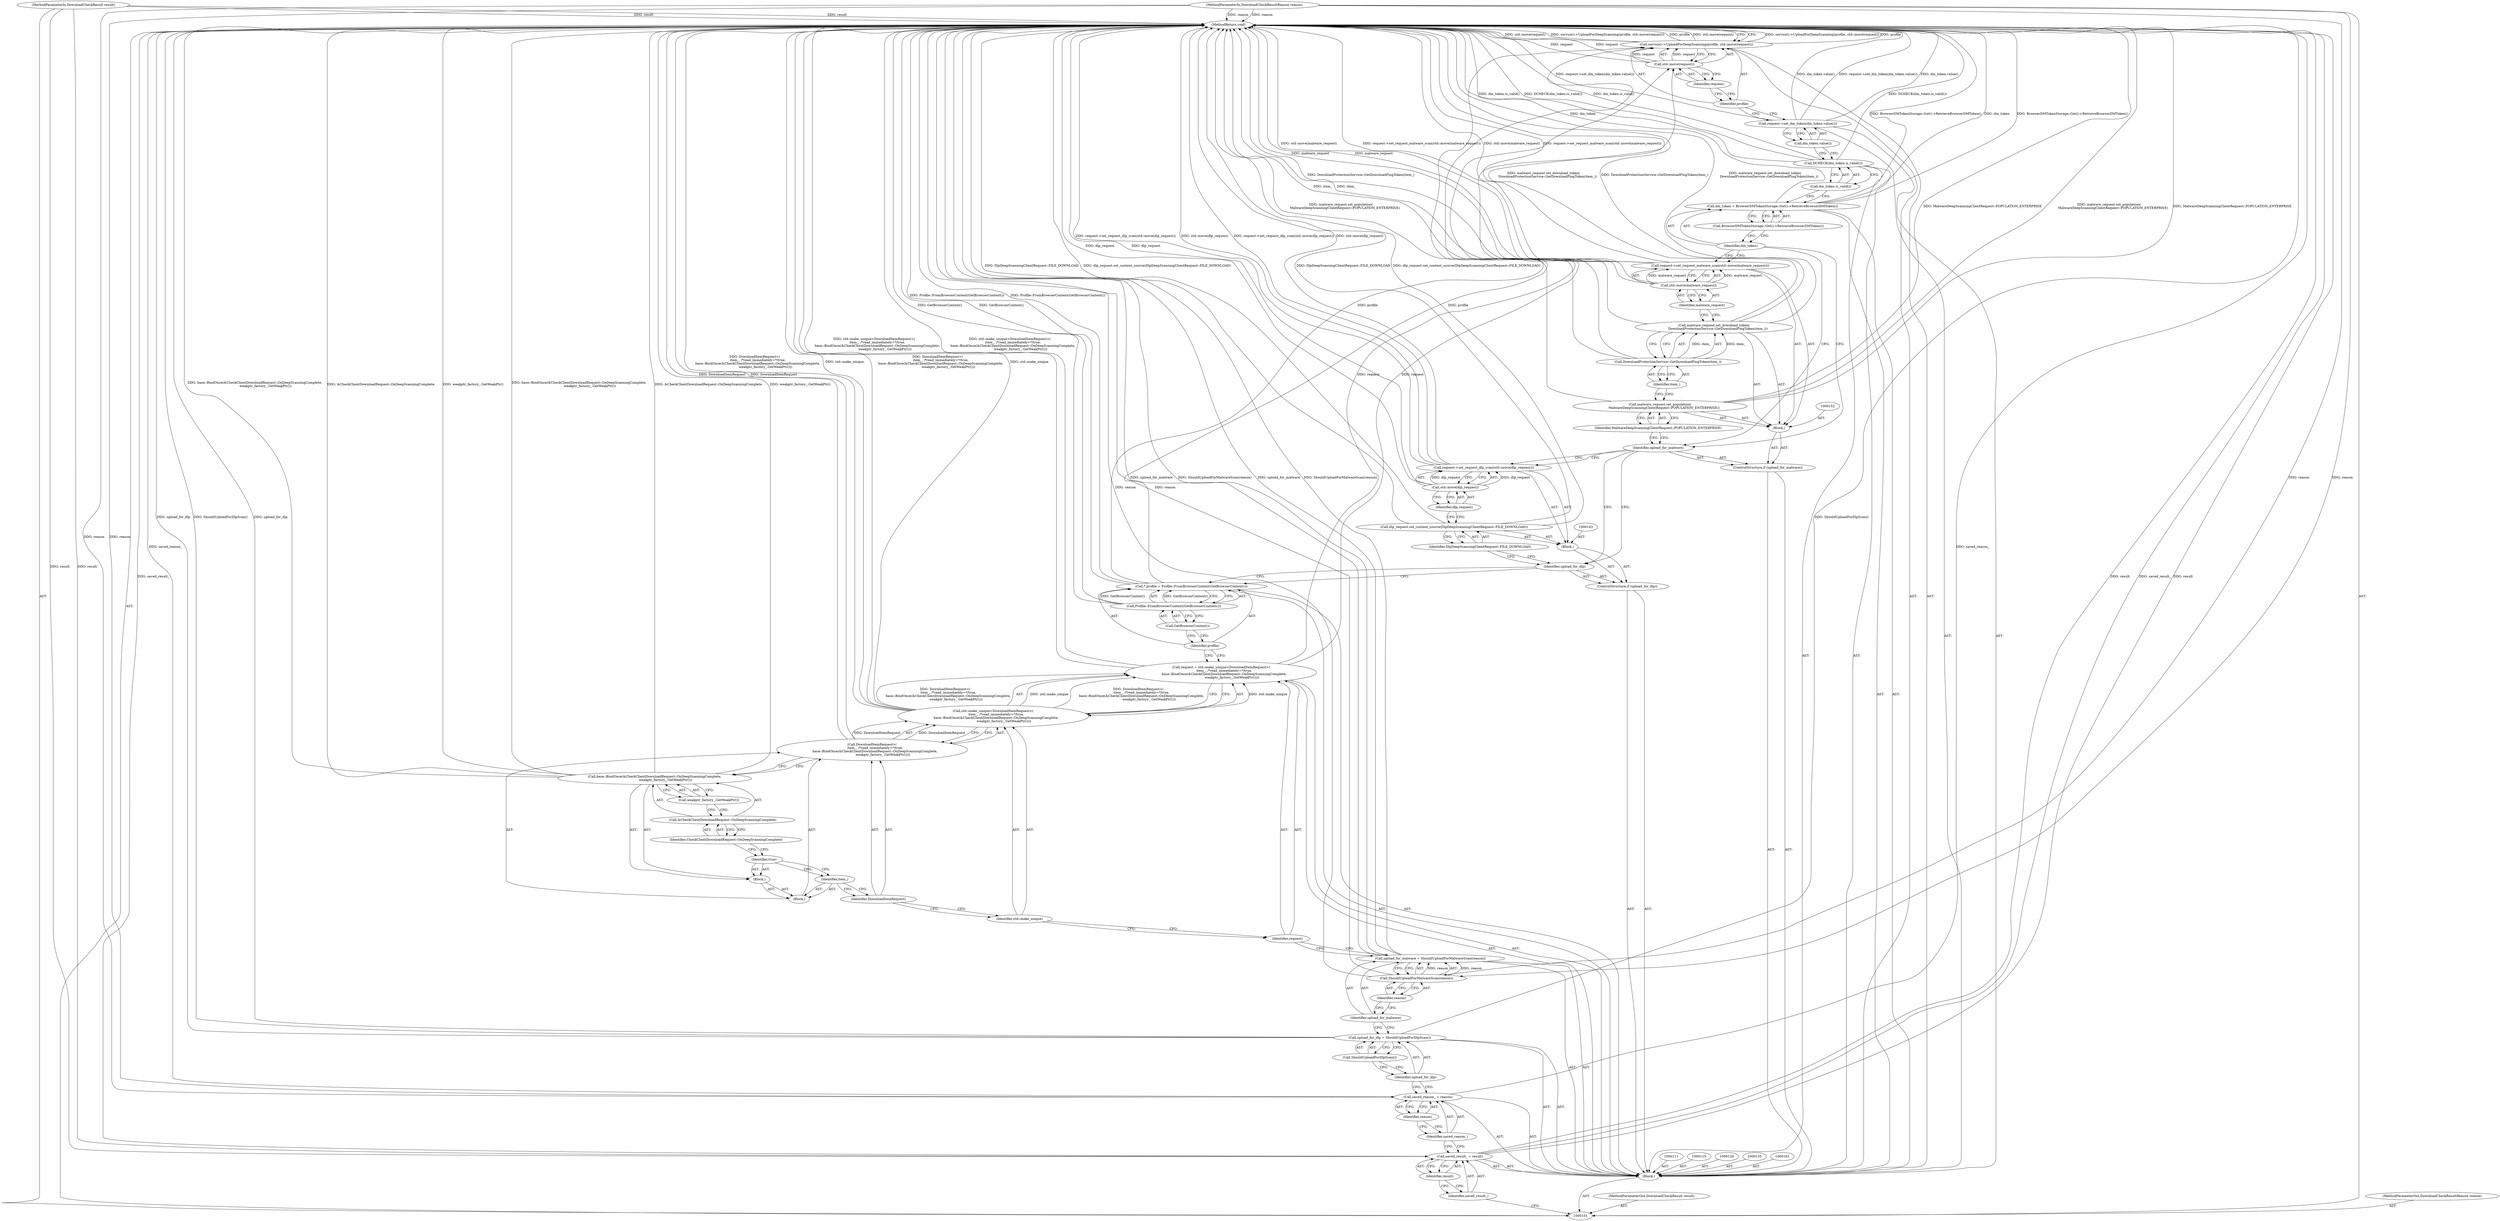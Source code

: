 digraph "0_Chrome_507241119f279c31766bd41c33d6ffb6851e2d7e_4" {
"1000173" [label="(MethodReturn,void)"];
"1000129" [label="(Block,)"];
"1000130" [label="(Identifier,true)"];
"1000127" [label="(Block,)"];
"1000128" [label="(Identifier,item_)"];
"1000132" [label="(Call,&CheckClientDownloadRequest::OnDeepScanningComplete)"];
"1000133" [label="(Identifier,CheckClientDownloadRequest::OnDeepScanningComplete)"];
"1000131" [label="(Call,base::BindOnce(&CheckClientDownloadRequest::OnDeepScanningComplete,\n                     weakptr_factory_.GetWeakPtr()))"];
"1000134" [label="(Call,weakptr_factory_.GetWeakPtr())"];
"1000137" [label="(Identifier,profile)"];
"1000138" [label="(Call,Profile::FromBrowserContext(GetBrowserContext()))"];
"1000139" [label="(Call,GetBrowserContext())"];
"1000136" [label="(Call,* profile = Profile::FromBrowserContext(GetBrowserContext()))"];
"1000140" [label="(ControlStructure,if (upload_for_dlp))"];
"1000141" [label="(Identifier,upload_for_dlp)"];
"1000142" [label="(Block,)"];
"1000145" [label="(Identifier,DlpDeepScanningClientRequest::FILE_DOWNLOAD)"];
"1000144" [label="(Call,dlp_request.set_content_source(DlpDeepScanningClientRequest::FILE_DOWNLOAD))"];
"1000147" [label="(Call,std::move(dlp_request))"];
"1000146" [label="(Call,request->set_request_dlp_scan(std::move(dlp_request)))"];
"1000148" [label="(Identifier,dlp_request)"];
"1000102" [label="(MethodParameterIn,DownloadCheckResult result)"];
"1000275" [label="(MethodParameterOut,DownloadCheckResult result)"];
"1000149" [label="(ControlStructure,if (upload_for_malware))"];
"1000150" [label="(Identifier,upload_for_malware)"];
"1000151" [label="(Block,)"];
"1000153" [label="(Call,malware_request.set_population(\n        MalwareDeepScanningClientRequest::POPULATION_ENTERPRISE))"];
"1000154" [label="(Identifier,MalwareDeepScanningClientRequest::POPULATION_ENTERPRISE)"];
"1000155" [label="(Call,malware_request.set_download_token(\n        DownloadProtectionService::GetDownloadPingToken(item_)))"];
"1000157" [label="(Identifier,item_)"];
"1000156" [label="(Call,DownloadProtectionService::GetDownloadPingToken(item_))"];
"1000159" [label="(Call,std::move(malware_request))"];
"1000160" [label="(Identifier,malware_request)"];
"1000158" [label="(Call,request->set_request_malware_scan(std::move(malware_request)))"];
"1000104" [label="(Block,)"];
"1000103" [label="(MethodParameterIn,DownloadCheckResultReason reason)"];
"1000276" [label="(MethodParameterOut,DownloadCheckResultReason reason)"];
"1000164" [label="(Call,BrowserDMTokenStorage::Get()->RetrieveBrowserDMToken())"];
"1000162" [label="(Call,dm_token = BrowserDMTokenStorage::Get()->RetrieveBrowserDMToken())"];
"1000163" [label="(Identifier,dm_token)"];
"1000165" [label="(Call,DCHECK(dm_token.is_valid()))"];
"1000166" [label="(Call,dm_token.is_valid())"];
"1000167" [label="(Call,request->set_dm_token(dm_token.value()))"];
"1000168" [label="(Call,dm_token.value())"];
"1000169" [label="(Call,service()->UploadForDeepScanning(profile, std::move(request)))"];
"1000170" [label="(Identifier,profile)"];
"1000171" [label="(Call,std::move(request))"];
"1000172" [label="(Identifier,request)"];
"1000107" [label="(Identifier,result)"];
"1000105" [label="(Call,saved_result_ = result)"];
"1000106" [label="(Identifier,saved_result_)"];
"1000110" [label="(Identifier,reason)"];
"1000108" [label="(Call,saved_reason_ = reason)"];
"1000109" [label="(Identifier,saved_reason_)"];
"1000114" [label="(Call,ShouldUploadForDlpScan())"];
"1000112" [label="(Call,upload_for_dlp = ShouldUploadForDlpScan())"];
"1000113" [label="(Identifier,upload_for_dlp)"];
"1000118" [label="(Call,ShouldUploadForMalwareScan(reason))"];
"1000119" [label="(Identifier,reason)"];
"1000116" [label="(Call,upload_for_malware = ShouldUploadForMalwareScan(reason))"];
"1000117" [label="(Identifier,upload_for_malware)"];
"1000123" [label="(Call,std::make_unique<DownloadItemRequest>(\n      item_, /*read_immediately=*/true,\n      base::BindOnce(&CheckClientDownloadRequest::OnDeepScanningComplete,\n                     weakptr_factory_.GetWeakPtr())))"];
"1000124" [label="(Identifier,std::make_unique)"];
"1000125" [label="(Call,DownloadItemRequest>(\n      item_, /*read_immediately=*/true,\n      base::BindOnce(&CheckClientDownloadRequest::OnDeepScanningComplete,\n                     weakptr_factory_.GetWeakPtr())))"];
"1000126" [label="(Identifier,DownloadItemRequest)"];
"1000121" [label="(Call,request = std::make_unique<DownloadItemRequest>(\n      item_, /*read_immediately=*/true,\n      base::BindOnce(&CheckClientDownloadRequest::OnDeepScanningComplete,\n                     weakptr_factory_.GetWeakPtr())))"];
"1000122" [label="(Identifier,request)"];
"1000173" -> "1000101"  [label="AST: "];
"1000173" -> "1000169"  [label="CFG: "];
"1000171" -> "1000173"  [label="DDG: request"];
"1000123" -> "1000173"  [label="DDG: DownloadItemRequest>(\n      item_, /*read_immediately=*/true,\n      base::BindOnce(&CheckClientDownloadRequest::OnDeepScanningComplete,\n                     weakptr_factory_.GetWeakPtr()))"];
"1000123" -> "1000173"  [label="DDG: std::make_unique"];
"1000105" -> "1000173"  [label="DDG: result"];
"1000105" -> "1000173"  [label="DDG: saved_result_"];
"1000169" -> "1000173"  [label="DDG: service()->UploadForDeepScanning(profile, std::move(request))"];
"1000169" -> "1000173"  [label="DDG: profile"];
"1000169" -> "1000173"  [label="DDG: std::move(request)"];
"1000156" -> "1000173"  [label="DDG: item_"];
"1000165" -> "1000173"  [label="DDG: dm_token.is_valid()"];
"1000165" -> "1000173"  [label="DDG: DCHECK(dm_token.is_valid())"];
"1000147" -> "1000173"  [label="DDG: dlp_request"];
"1000153" -> "1000173"  [label="DDG: malware_request.set_population(\n        MalwareDeepScanningClientRequest::POPULATION_ENTERPRISE)"];
"1000153" -> "1000173"  [label="DDG: MalwareDeepScanningClientRequest::POPULATION_ENTERPRISE"];
"1000116" -> "1000173"  [label="DDG: ShouldUploadForMalwareScan(reason)"];
"1000116" -> "1000173"  [label="DDG: upload_for_malware"];
"1000112" -> "1000173"  [label="DDG: upload_for_dlp"];
"1000112" -> "1000173"  [label="DDG: ShouldUploadForDlpScan()"];
"1000118" -> "1000173"  [label="DDG: reason"];
"1000158" -> "1000173"  [label="DDG: std::move(malware_request)"];
"1000158" -> "1000173"  [label="DDG: request->set_request_malware_scan(std::move(malware_request))"];
"1000167" -> "1000173"  [label="DDG: dm_token.value()"];
"1000167" -> "1000173"  [label="DDG: request->set_dm_token(dm_token.value())"];
"1000162" -> "1000173"  [label="DDG: BrowserDMTokenStorage::Get()->RetrieveBrowserDMToken()"];
"1000162" -> "1000173"  [label="DDG: dm_token"];
"1000125" -> "1000173"  [label="DDG: DownloadItemRequest"];
"1000159" -> "1000173"  [label="DDG: malware_request"];
"1000121" -> "1000173"  [label="DDG: std::make_unique<DownloadItemRequest>(\n      item_, /*read_immediately=*/true,\n      base::BindOnce(&CheckClientDownloadRequest::OnDeepScanningComplete,\n                     weakptr_factory_.GetWeakPtr()))"];
"1000131" -> "1000173"  [label="DDG: &CheckClientDownloadRequest::OnDeepScanningComplete"];
"1000131" -> "1000173"  [label="DDG: weakptr_factory_.GetWeakPtr()"];
"1000131" -> "1000173"  [label="DDG: base::BindOnce(&CheckClientDownloadRequest::OnDeepScanningComplete,\n                     weakptr_factory_.GetWeakPtr())"];
"1000138" -> "1000173"  [label="DDG: GetBrowserContext()"];
"1000155" -> "1000173"  [label="DDG: malware_request.set_download_token(\n        DownloadProtectionService::GetDownloadPingToken(item_))"];
"1000155" -> "1000173"  [label="DDG: DownloadProtectionService::GetDownloadPingToken(item_)"];
"1000144" -> "1000173"  [label="DDG: dlp_request.set_content_source(DlpDeepScanningClientRequest::FILE_DOWNLOAD)"];
"1000144" -> "1000173"  [label="DDG: DlpDeepScanningClientRequest::FILE_DOWNLOAD"];
"1000103" -> "1000173"  [label="DDG: reason"];
"1000102" -> "1000173"  [label="DDG: result"];
"1000136" -> "1000173"  [label="DDG: Profile::FromBrowserContext(GetBrowserContext())"];
"1000146" -> "1000173"  [label="DDG: request->set_request_dlp_scan(std::move(dlp_request))"];
"1000146" -> "1000173"  [label="DDG: std::move(dlp_request)"];
"1000108" -> "1000173"  [label="DDG: saved_reason_"];
"1000129" -> "1000127"  [label="AST: "];
"1000130" -> "1000129"  [label="AST: "];
"1000131" -> "1000129"  [label="AST: "];
"1000130" -> "1000129"  [label="AST: "];
"1000130" -> "1000128"  [label="CFG: "];
"1000133" -> "1000130"  [label="CFG: "];
"1000127" -> "1000125"  [label="AST: "];
"1000128" -> "1000127"  [label="AST: "];
"1000129" -> "1000127"  [label="AST: "];
"1000128" -> "1000127"  [label="AST: "];
"1000128" -> "1000126"  [label="CFG: "];
"1000130" -> "1000128"  [label="CFG: "];
"1000132" -> "1000131"  [label="AST: "];
"1000132" -> "1000133"  [label="CFG: "];
"1000133" -> "1000132"  [label="AST: "];
"1000134" -> "1000132"  [label="CFG: "];
"1000133" -> "1000132"  [label="AST: "];
"1000133" -> "1000130"  [label="CFG: "];
"1000132" -> "1000133"  [label="CFG: "];
"1000131" -> "1000129"  [label="AST: "];
"1000131" -> "1000134"  [label="CFG: "];
"1000132" -> "1000131"  [label="AST: "];
"1000134" -> "1000131"  [label="AST: "];
"1000125" -> "1000131"  [label="CFG: "];
"1000131" -> "1000173"  [label="DDG: &CheckClientDownloadRequest::OnDeepScanningComplete"];
"1000131" -> "1000173"  [label="DDG: weakptr_factory_.GetWeakPtr()"];
"1000131" -> "1000173"  [label="DDG: base::BindOnce(&CheckClientDownloadRequest::OnDeepScanningComplete,\n                     weakptr_factory_.GetWeakPtr())"];
"1000134" -> "1000131"  [label="AST: "];
"1000134" -> "1000132"  [label="CFG: "];
"1000131" -> "1000134"  [label="CFG: "];
"1000137" -> "1000136"  [label="AST: "];
"1000137" -> "1000121"  [label="CFG: "];
"1000139" -> "1000137"  [label="CFG: "];
"1000138" -> "1000136"  [label="AST: "];
"1000138" -> "1000139"  [label="CFG: "];
"1000139" -> "1000138"  [label="AST: "];
"1000136" -> "1000138"  [label="CFG: "];
"1000138" -> "1000173"  [label="DDG: GetBrowserContext()"];
"1000138" -> "1000136"  [label="DDG: GetBrowserContext()"];
"1000139" -> "1000138"  [label="AST: "];
"1000139" -> "1000137"  [label="CFG: "];
"1000138" -> "1000139"  [label="CFG: "];
"1000136" -> "1000104"  [label="AST: "];
"1000136" -> "1000138"  [label="CFG: "];
"1000137" -> "1000136"  [label="AST: "];
"1000138" -> "1000136"  [label="AST: "];
"1000141" -> "1000136"  [label="CFG: "];
"1000136" -> "1000173"  [label="DDG: Profile::FromBrowserContext(GetBrowserContext())"];
"1000138" -> "1000136"  [label="DDG: GetBrowserContext()"];
"1000136" -> "1000169"  [label="DDG: profile"];
"1000140" -> "1000104"  [label="AST: "];
"1000141" -> "1000140"  [label="AST: "];
"1000142" -> "1000140"  [label="AST: "];
"1000141" -> "1000140"  [label="AST: "];
"1000141" -> "1000136"  [label="CFG: "];
"1000145" -> "1000141"  [label="CFG: "];
"1000150" -> "1000141"  [label="CFG: "];
"1000142" -> "1000140"  [label="AST: "];
"1000143" -> "1000142"  [label="AST: "];
"1000144" -> "1000142"  [label="AST: "];
"1000146" -> "1000142"  [label="AST: "];
"1000145" -> "1000144"  [label="AST: "];
"1000145" -> "1000141"  [label="CFG: "];
"1000144" -> "1000145"  [label="CFG: "];
"1000144" -> "1000142"  [label="AST: "];
"1000144" -> "1000145"  [label="CFG: "];
"1000145" -> "1000144"  [label="AST: "];
"1000148" -> "1000144"  [label="CFG: "];
"1000144" -> "1000173"  [label="DDG: dlp_request.set_content_source(DlpDeepScanningClientRequest::FILE_DOWNLOAD)"];
"1000144" -> "1000173"  [label="DDG: DlpDeepScanningClientRequest::FILE_DOWNLOAD"];
"1000147" -> "1000146"  [label="AST: "];
"1000147" -> "1000148"  [label="CFG: "];
"1000148" -> "1000147"  [label="AST: "];
"1000146" -> "1000147"  [label="CFG: "];
"1000147" -> "1000173"  [label="DDG: dlp_request"];
"1000147" -> "1000146"  [label="DDG: dlp_request"];
"1000146" -> "1000142"  [label="AST: "];
"1000146" -> "1000147"  [label="CFG: "];
"1000147" -> "1000146"  [label="AST: "];
"1000150" -> "1000146"  [label="CFG: "];
"1000146" -> "1000173"  [label="DDG: request->set_request_dlp_scan(std::move(dlp_request))"];
"1000146" -> "1000173"  [label="DDG: std::move(dlp_request)"];
"1000147" -> "1000146"  [label="DDG: dlp_request"];
"1000148" -> "1000147"  [label="AST: "];
"1000148" -> "1000144"  [label="CFG: "];
"1000147" -> "1000148"  [label="CFG: "];
"1000102" -> "1000101"  [label="AST: "];
"1000102" -> "1000173"  [label="DDG: result"];
"1000102" -> "1000105"  [label="DDG: result"];
"1000275" -> "1000101"  [label="AST: "];
"1000149" -> "1000104"  [label="AST: "];
"1000150" -> "1000149"  [label="AST: "];
"1000151" -> "1000149"  [label="AST: "];
"1000150" -> "1000149"  [label="AST: "];
"1000150" -> "1000146"  [label="CFG: "];
"1000150" -> "1000141"  [label="CFG: "];
"1000154" -> "1000150"  [label="CFG: "];
"1000163" -> "1000150"  [label="CFG: "];
"1000151" -> "1000149"  [label="AST: "];
"1000152" -> "1000151"  [label="AST: "];
"1000153" -> "1000151"  [label="AST: "];
"1000155" -> "1000151"  [label="AST: "];
"1000158" -> "1000151"  [label="AST: "];
"1000153" -> "1000151"  [label="AST: "];
"1000153" -> "1000154"  [label="CFG: "];
"1000154" -> "1000153"  [label="AST: "];
"1000157" -> "1000153"  [label="CFG: "];
"1000153" -> "1000173"  [label="DDG: malware_request.set_population(\n        MalwareDeepScanningClientRequest::POPULATION_ENTERPRISE)"];
"1000153" -> "1000173"  [label="DDG: MalwareDeepScanningClientRequest::POPULATION_ENTERPRISE"];
"1000154" -> "1000153"  [label="AST: "];
"1000154" -> "1000150"  [label="CFG: "];
"1000153" -> "1000154"  [label="CFG: "];
"1000155" -> "1000151"  [label="AST: "];
"1000155" -> "1000156"  [label="CFG: "];
"1000156" -> "1000155"  [label="AST: "];
"1000160" -> "1000155"  [label="CFG: "];
"1000155" -> "1000173"  [label="DDG: malware_request.set_download_token(\n        DownloadProtectionService::GetDownloadPingToken(item_))"];
"1000155" -> "1000173"  [label="DDG: DownloadProtectionService::GetDownloadPingToken(item_)"];
"1000156" -> "1000155"  [label="DDG: item_"];
"1000157" -> "1000156"  [label="AST: "];
"1000157" -> "1000153"  [label="CFG: "];
"1000156" -> "1000157"  [label="CFG: "];
"1000156" -> "1000155"  [label="AST: "];
"1000156" -> "1000157"  [label="CFG: "];
"1000157" -> "1000156"  [label="AST: "];
"1000155" -> "1000156"  [label="CFG: "];
"1000156" -> "1000173"  [label="DDG: item_"];
"1000156" -> "1000155"  [label="DDG: item_"];
"1000159" -> "1000158"  [label="AST: "];
"1000159" -> "1000160"  [label="CFG: "];
"1000160" -> "1000159"  [label="AST: "];
"1000158" -> "1000159"  [label="CFG: "];
"1000159" -> "1000173"  [label="DDG: malware_request"];
"1000159" -> "1000158"  [label="DDG: malware_request"];
"1000160" -> "1000159"  [label="AST: "];
"1000160" -> "1000155"  [label="CFG: "];
"1000159" -> "1000160"  [label="CFG: "];
"1000158" -> "1000151"  [label="AST: "];
"1000158" -> "1000159"  [label="CFG: "];
"1000159" -> "1000158"  [label="AST: "];
"1000163" -> "1000158"  [label="CFG: "];
"1000158" -> "1000173"  [label="DDG: std::move(malware_request)"];
"1000158" -> "1000173"  [label="DDG: request->set_request_malware_scan(std::move(malware_request))"];
"1000159" -> "1000158"  [label="DDG: malware_request"];
"1000104" -> "1000101"  [label="AST: "];
"1000105" -> "1000104"  [label="AST: "];
"1000108" -> "1000104"  [label="AST: "];
"1000111" -> "1000104"  [label="AST: "];
"1000112" -> "1000104"  [label="AST: "];
"1000115" -> "1000104"  [label="AST: "];
"1000116" -> "1000104"  [label="AST: "];
"1000120" -> "1000104"  [label="AST: "];
"1000121" -> "1000104"  [label="AST: "];
"1000135" -> "1000104"  [label="AST: "];
"1000136" -> "1000104"  [label="AST: "];
"1000140" -> "1000104"  [label="AST: "];
"1000149" -> "1000104"  [label="AST: "];
"1000161" -> "1000104"  [label="AST: "];
"1000162" -> "1000104"  [label="AST: "];
"1000165" -> "1000104"  [label="AST: "];
"1000167" -> "1000104"  [label="AST: "];
"1000169" -> "1000104"  [label="AST: "];
"1000103" -> "1000101"  [label="AST: "];
"1000103" -> "1000173"  [label="DDG: reason"];
"1000103" -> "1000108"  [label="DDG: reason"];
"1000103" -> "1000118"  [label="DDG: reason"];
"1000276" -> "1000101"  [label="AST: "];
"1000164" -> "1000162"  [label="AST: "];
"1000164" -> "1000163"  [label="CFG: "];
"1000162" -> "1000164"  [label="CFG: "];
"1000162" -> "1000104"  [label="AST: "];
"1000162" -> "1000164"  [label="CFG: "];
"1000163" -> "1000162"  [label="AST: "];
"1000164" -> "1000162"  [label="AST: "];
"1000166" -> "1000162"  [label="CFG: "];
"1000162" -> "1000173"  [label="DDG: BrowserDMTokenStorage::Get()->RetrieveBrowserDMToken()"];
"1000162" -> "1000173"  [label="DDG: dm_token"];
"1000163" -> "1000162"  [label="AST: "];
"1000163" -> "1000158"  [label="CFG: "];
"1000163" -> "1000150"  [label="CFG: "];
"1000164" -> "1000163"  [label="CFG: "];
"1000165" -> "1000104"  [label="AST: "];
"1000165" -> "1000166"  [label="CFG: "];
"1000166" -> "1000165"  [label="AST: "];
"1000168" -> "1000165"  [label="CFG: "];
"1000165" -> "1000173"  [label="DDG: dm_token.is_valid()"];
"1000165" -> "1000173"  [label="DDG: DCHECK(dm_token.is_valid())"];
"1000166" -> "1000165"  [label="AST: "];
"1000166" -> "1000162"  [label="CFG: "];
"1000165" -> "1000166"  [label="CFG: "];
"1000167" -> "1000104"  [label="AST: "];
"1000167" -> "1000168"  [label="CFG: "];
"1000168" -> "1000167"  [label="AST: "];
"1000170" -> "1000167"  [label="CFG: "];
"1000167" -> "1000173"  [label="DDG: dm_token.value()"];
"1000167" -> "1000173"  [label="DDG: request->set_dm_token(dm_token.value())"];
"1000168" -> "1000167"  [label="AST: "];
"1000168" -> "1000165"  [label="CFG: "];
"1000167" -> "1000168"  [label="CFG: "];
"1000169" -> "1000104"  [label="AST: "];
"1000169" -> "1000171"  [label="CFG: "];
"1000170" -> "1000169"  [label="AST: "];
"1000171" -> "1000169"  [label="AST: "];
"1000173" -> "1000169"  [label="CFG: "];
"1000169" -> "1000173"  [label="DDG: service()->UploadForDeepScanning(profile, std::move(request))"];
"1000169" -> "1000173"  [label="DDG: profile"];
"1000169" -> "1000173"  [label="DDG: std::move(request)"];
"1000136" -> "1000169"  [label="DDG: profile"];
"1000171" -> "1000169"  [label="DDG: request"];
"1000170" -> "1000169"  [label="AST: "];
"1000170" -> "1000167"  [label="CFG: "];
"1000172" -> "1000170"  [label="CFG: "];
"1000171" -> "1000169"  [label="AST: "];
"1000171" -> "1000172"  [label="CFG: "];
"1000172" -> "1000171"  [label="AST: "];
"1000169" -> "1000171"  [label="CFG: "];
"1000171" -> "1000173"  [label="DDG: request"];
"1000171" -> "1000169"  [label="DDG: request"];
"1000121" -> "1000171"  [label="DDG: request"];
"1000172" -> "1000171"  [label="AST: "];
"1000172" -> "1000170"  [label="CFG: "];
"1000171" -> "1000172"  [label="CFG: "];
"1000107" -> "1000105"  [label="AST: "];
"1000107" -> "1000106"  [label="CFG: "];
"1000105" -> "1000107"  [label="CFG: "];
"1000105" -> "1000104"  [label="AST: "];
"1000105" -> "1000107"  [label="CFG: "];
"1000106" -> "1000105"  [label="AST: "];
"1000107" -> "1000105"  [label="AST: "];
"1000109" -> "1000105"  [label="CFG: "];
"1000105" -> "1000173"  [label="DDG: result"];
"1000105" -> "1000173"  [label="DDG: saved_result_"];
"1000102" -> "1000105"  [label="DDG: result"];
"1000106" -> "1000105"  [label="AST: "];
"1000106" -> "1000101"  [label="CFG: "];
"1000107" -> "1000106"  [label="CFG: "];
"1000110" -> "1000108"  [label="AST: "];
"1000110" -> "1000109"  [label="CFG: "];
"1000108" -> "1000110"  [label="CFG: "];
"1000108" -> "1000104"  [label="AST: "];
"1000108" -> "1000110"  [label="CFG: "];
"1000109" -> "1000108"  [label="AST: "];
"1000110" -> "1000108"  [label="AST: "];
"1000113" -> "1000108"  [label="CFG: "];
"1000108" -> "1000173"  [label="DDG: saved_reason_"];
"1000103" -> "1000108"  [label="DDG: reason"];
"1000109" -> "1000108"  [label="AST: "];
"1000109" -> "1000105"  [label="CFG: "];
"1000110" -> "1000109"  [label="CFG: "];
"1000114" -> "1000112"  [label="AST: "];
"1000114" -> "1000113"  [label="CFG: "];
"1000112" -> "1000114"  [label="CFG: "];
"1000112" -> "1000104"  [label="AST: "];
"1000112" -> "1000114"  [label="CFG: "];
"1000113" -> "1000112"  [label="AST: "];
"1000114" -> "1000112"  [label="AST: "];
"1000117" -> "1000112"  [label="CFG: "];
"1000112" -> "1000173"  [label="DDG: upload_for_dlp"];
"1000112" -> "1000173"  [label="DDG: ShouldUploadForDlpScan()"];
"1000113" -> "1000112"  [label="AST: "];
"1000113" -> "1000108"  [label="CFG: "];
"1000114" -> "1000113"  [label="CFG: "];
"1000118" -> "1000116"  [label="AST: "];
"1000118" -> "1000119"  [label="CFG: "];
"1000119" -> "1000118"  [label="AST: "];
"1000116" -> "1000118"  [label="CFG: "];
"1000118" -> "1000173"  [label="DDG: reason"];
"1000118" -> "1000116"  [label="DDG: reason"];
"1000103" -> "1000118"  [label="DDG: reason"];
"1000119" -> "1000118"  [label="AST: "];
"1000119" -> "1000117"  [label="CFG: "];
"1000118" -> "1000119"  [label="CFG: "];
"1000116" -> "1000104"  [label="AST: "];
"1000116" -> "1000118"  [label="CFG: "];
"1000117" -> "1000116"  [label="AST: "];
"1000118" -> "1000116"  [label="AST: "];
"1000122" -> "1000116"  [label="CFG: "];
"1000116" -> "1000173"  [label="DDG: ShouldUploadForMalwareScan(reason)"];
"1000116" -> "1000173"  [label="DDG: upload_for_malware"];
"1000118" -> "1000116"  [label="DDG: reason"];
"1000117" -> "1000116"  [label="AST: "];
"1000117" -> "1000112"  [label="CFG: "];
"1000119" -> "1000117"  [label="CFG: "];
"1000123" -> "1000121"  [label="AST: "];
"1000123" -> "1000125"  [label="CFG: "];
"1000124" -> "1000123"  [label="AST: "];
"1000125" -> "1000123"  [label="AST: "];
"1000121" -> "1000123"  [label="CFG: "];
"1000123" -> "1000173"  [label="DDG: DownloadItemRequest>(\n      item_, /*read_immediately=*/true,\n      base::BindOnce(&CheckClientDownloadRequest::OnDeepScanningComplete,\n                     weakptr_factory_.GetWeakPtr()))"];
"1000123" -> "1000173"  [label="DDG: std::make_unique"];
"1000123" -> "1000121"  [label="DDG: std::make_unique"];
"1000123" -> "1000121"  [label="DDG: DownloadItemRequest>(\n      item_, /*read_immediately=*/true,\n      base::BindOnce(&CheckClientDownloadRequest::OnDeepScanningComplete,\n                     weakptr_factory_.GetWeakPtr()))"];
"1000125" -> "1000123"  [label="DDG: DownloadItemRequest"];
"1000124" -> "1000123"  [label="AST: "];
"1000124" -> "1000122"  [label="CFG: "];
"1000126" -> "1000124"  [label="CFG: "];
"1000125" -> "1000123"  [label="AST: "];
"1000125" -> "1000131"  [label="CFG: "];
"1000126" -> "1000125"  [label="AST: "];
"1000127" -> "1000125"  [label="AST: "];
"1000123" -> "1000125"  [label="CFG: "];
"1000125" -> "1000173"  [label="DDG: DownloadItemRequest"];
"1000125" -> "1000123"  [label="DDG: DownloadItemRequest"];
"1000126" -> "1000125"  [label="AST: "];
"1000126" -> "1000124"  [label="CFG: "];
"1000128" -> "1000126"  [label="CFG: "];
"1000121" -> "1000104"  [label="AST: "];
"1000121" -> "1000123"  [label="CFG: "];
"1000122" -> "1000121"  [label="AST: "];
"1000123" -> "1000121"  [label="AST: "];
"1000137" -> "1000121"  [label="CFG: "];
"1000121" -> "1000173"  [label="DDG: std::make_unique<DownloadItemRequest>(\n      item_, /*read_immediately=*/true,\n      base::BindOnce(&CheckClientDownloadRequest::OnDeepScanningComplete,\n                     weakptr_factory_.GetWeakPtr()))"];
"1000123" -> "1000121"  [label="DDG: std::make_unique"];
"1000123" -> "1000121"  [label="DDG: DownloadItemRequest>(\n      item_, /*read_immediately=*/true,\n      base::BindOnce(&CheckClientDownloadRequest::OnDeepScanningComplete,\n                     weakptr_factory_.GetWeakPtr()))"];
"1000121" -> "1000171"  [label="DDG: request"];
"1000122" -> "1000121"  [label="AST: "];
"1000122" -> "1000116"  [label="CFG: "];
"1000124" -> "1000122"  [label="CFG: "];
}
